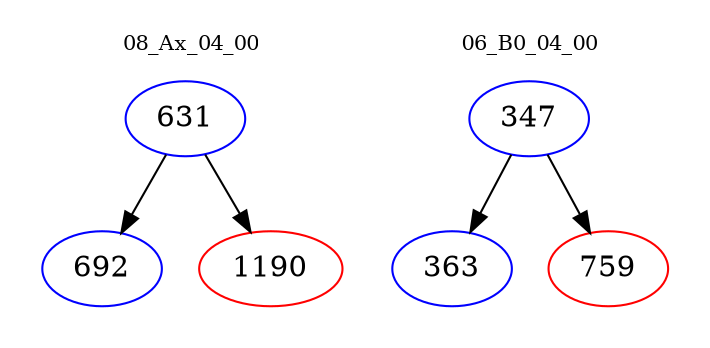 digraph{
subgraph cluster_0 {
color = white
label = "08_Ax_04_00";
fontsize=10;
T0_631 [label="631", color="blue"]
T0_631 -> T0_692 [color="black"]
T0_692 [label="692", color="blue"]
T0_631 -> T0_1190 [color="black"]
T0_1190 [label="1190", color="red"]
}
subgraph cluster_1 {
color = white
label = "06_B0_04_00";
fontsize=10;
T1_347 [label="347", color="blue"]
T1_347 -> T1_363 [color="black"]
T1_363 [label="363", color="blue"]
T1_347 -> T1_759 [color="black"]
T1_759 [label="759", color="red"]
}
}
